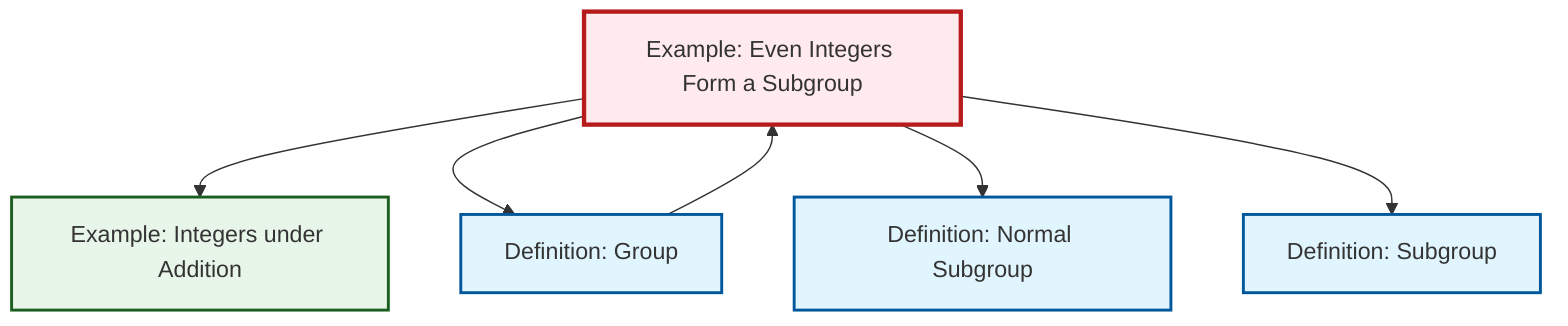 graph TD
    classDef definition fill:#e1f5fe,stroke:#01579b,stroke-width:2px
    classDef theorem fill:#f3e5f5,stroke:#4a148c,stroke-width:2px
    classDef axiom fill:#fff3e0,stroke:#e65100,stroke-width:2px
    classDef example fill:#e8f5e9,stroke:#1b5e20,stroke-width:2px
    classDef current fill:#ffebee,stroke:#b71c1c,stroke-width:3px
    def-subgroup["Definition: Subgroup"]:::definition
    ex-even-integers-subgroup["Example: Even Integers Form a Subgroup"]:::example
    ex-integers-addition["Example: Integers under Addition"]:::example
    def-group["Definition: Group"]:::definition
    def-normal-subgroup["Definition: Normal Subgroup"]:::definition
    ex-even-integers-subgroup --> ex-integers-addition
    ex-even-integers-subgroup --> def-group
    ex-even-integers-subgroup --> def-normal-subgroup
    def-group --> ex-even-integers-subgroup
    ex-even-integers-subgroup --> def-subgroup
    class ex-even-integers-subgroup current